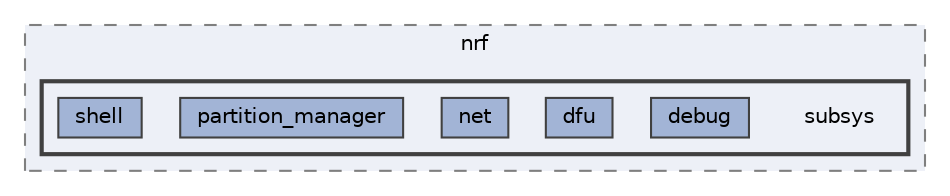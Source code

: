 digraph "build/modules/nrf/subsys"
{
 // LATEX_PDF_SIZE
  bgcolor="transparent";
  edge [fontname=Helvetica,fontsize=10,labelfontname=Helvetica,labelfontsize=10];
  node [fontname=Helvetica,fontsize=10,shape=box,height=0.2,width=0.4];
  compound=true
  subgraph clusterdir_5197197c98a0a342b5a94dcc36389f3e {
    graph [ bgcolor="#edf0f7", pencolor="grey50", label="nrf", fontname=Helvetica,fontsize=10 style="filled,dashed", URL="dir_5197197c98a0a342b5a94dcc36389f3e.html",tooltip=""]
  subgraph clusterdir_065808f8e644b4aa811861e824f6ea91 {
    graph [ bgcolor="#edf0f7", pencolor="grey25", label="", fontname=Helvetica,fontsize=10 style="filled,bold", URL="dir_065808f8e644b4aa811861e824f6ea91.html",tooltip=""]
    dir_065808f8e644b4aa811861e824f6ea91 [shape=plaintext, label="subsys"];
  dir_7def96ae1e53262dbd05c6e0e21ec894 [label="debug", fillcolor="#a2b4d6", color="grey25", style="filled", URL="dir_7def96ae1e53262dbd05c6e0e21ec894.html",tooltip=""];
  dir_023ecc48bc502e9748a0472795907f13 [label="dfu", fillcolor="#a2b4d6", color="grey25", style="filled", URL="dir_023ecc48bc502e9748a0472795907f13.html",tooltip=""];
  dir_5f3a9ffbe0e3bc990819d88ba76a46b9 [label="net", fillcolor="#a2b4d6", color="grey25", style="filled", URL="dir_5f3a9ffbe0e3bc990819d88ba76a46b9.html",tooltip=""];
  dir_e60c4d05397a0734be00d7c782d09779 [label="partition_manager", fillcolor="#a2b4d6", color="grey25", style="filled", URL="dir_e60c4d05397a0734be00d7c782d09779.html",tooltip=""];
  dir_facb9230fb42f9055e4df1d4bc21b4fd [label="shell", fillcolor="#a2b4d6", color="grey25", style="filled", URL="dir_facb9230fb42f9055e4df1d4bc21b4fd.html",tooltip=""];
  }
  }
}
